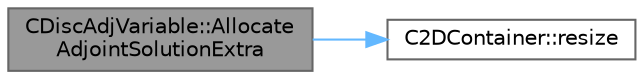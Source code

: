digraph "CDiscAdjVariable::AllocateAdjointSolutionExtra"
{
 // LATEX_PDF_SIZE
  bgcolor="transparent";
  edge [fontname=Helvetica,fontsize=10,labelfontname=Helvetica,labelfontsize=10];
  node [fontname=Helvetica,fontsize=10,shape=box,height=0.2,width=0.4];
  rankdir="LR";
  Node1 [id="Node000001",label="CDiscAdjVariable::Allocate\lAdjointSolutionExtra",height=0.2,width=0.4,color="gray40", fillcolor="grey60", style="filled", fontcolor="black",tooltip="Allocate extra adjoint variables."];
  Node1 -> Node2 [id="edge1_Node000001_Node000002",color="steelblue1",style="solid",tooltip=" "];
  Node2 [id="Node000002",label="C2DContainer::resize",height=0.2,width=0.4,color="grey40", fillcolor="white", style="filled",URL="$classC2DContainer.html#a39929b060c72565b4ab19c3a391bb8e6",tooltip="Request a change of size."];
}
